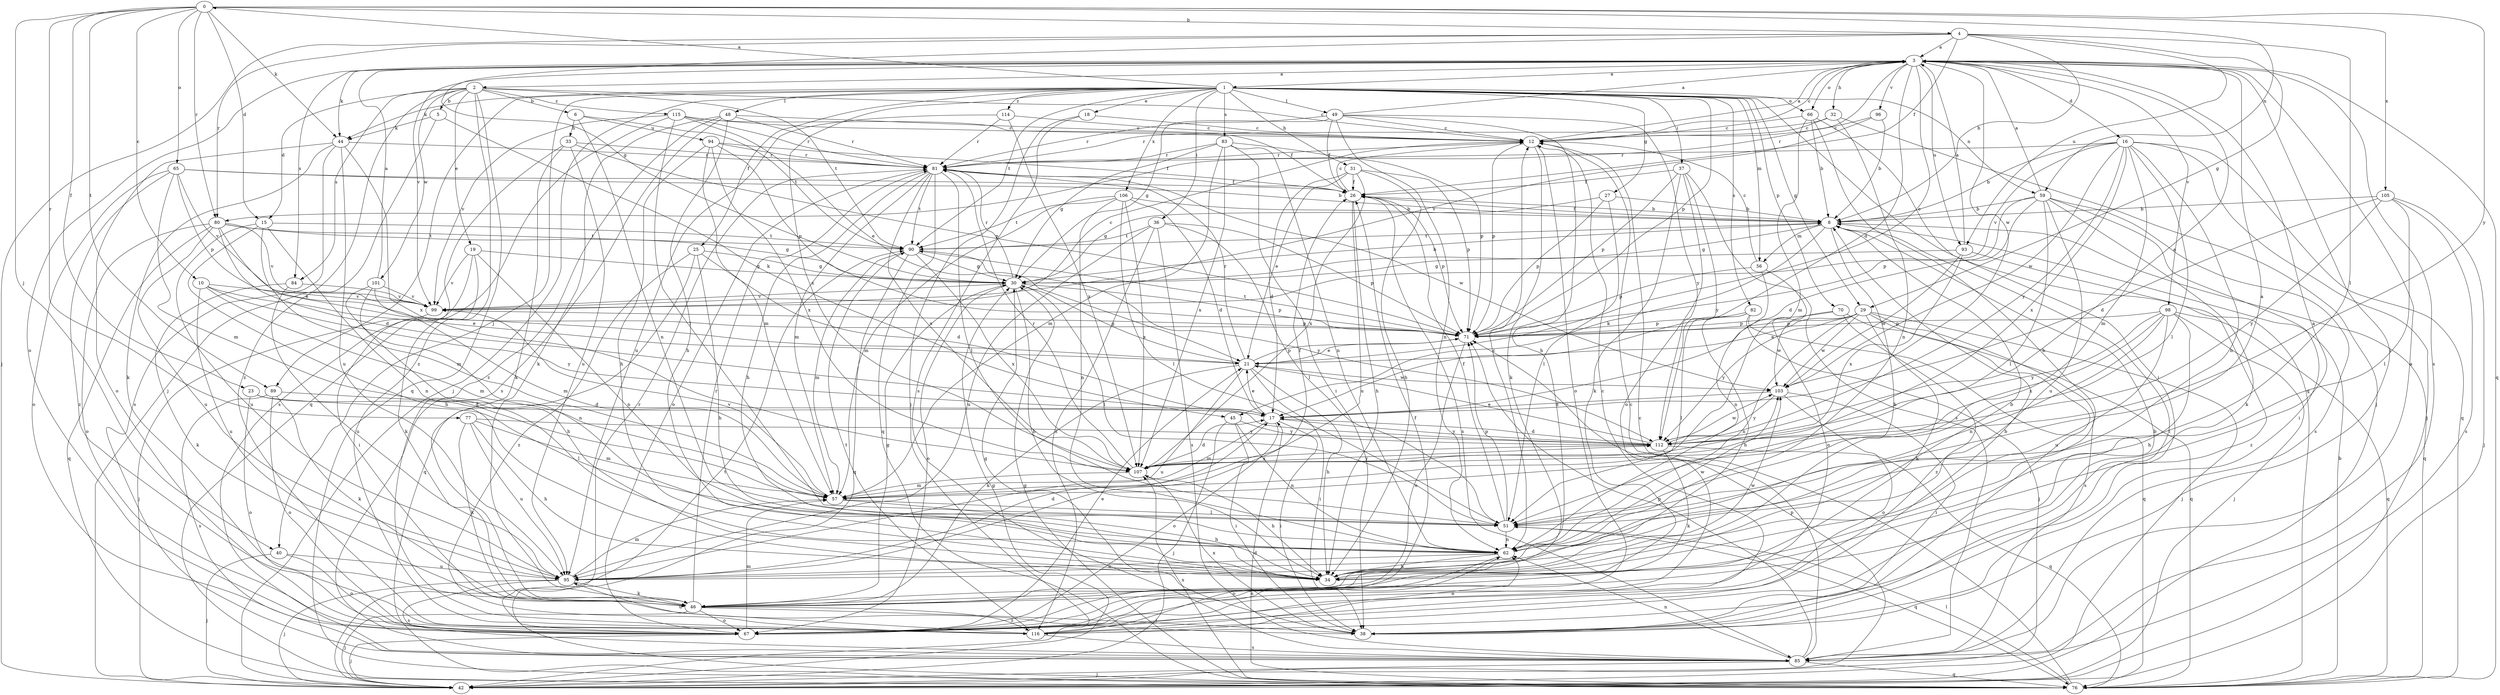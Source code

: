 strict digraph  {
0;
1;
2;
3;
4;
5;
6;
8;
10;
12;
15;
16;
17;
18;
19;
21;
23;
25;
26;
27;
29;
30;
31;
32;
33;
34;
36;
37;
38;
40;
42;
44;
45;
46;
48;
49;
51;
56;
57;
59;
62;
65;
66;
67;
70;
71;
76;
77;
80;
81;
82;
83;
84;
85;
89;
90;
93;
94;
95;
96;
98;
99;
101;
103;
105;
106;
107;
112;
114;
115;
116;
0 -> 4  [label=b];
0 -> 10  [label=c];
0 -> 15  [label=d];
0 -> 23  [label=f];
0 -> 40  [label=j];
0 -> 44  [label=k];
0 -> 59  [label=n];
0 -> 65  [label=o];
0 -> 77  [label=r];
0 -> 80  [label=r];
0 -> 89  [label=t];
0 -> 105  [label=x];
0 -> 112  [label=y];
1 -> 0  [label=a];
1 -> 18  [label=e];
1 -> 25  [label=f];
1 -> 27  [label=g];
1 -> 29  [label=g];
1 -> 31  [label=h];
1 -> 36  [label=i];
1 -> 37  [label=i];
1 -> 40  [label=j];
1 -> 42  [label=j];
1 -> 44  [label=k];
1 -> 48  [label=l];
1 -> 49  [label=l];
1 -> 56  [label=m];
1 -> 59  [label=n];
1 -> 66  [label=o];
1 -> 70  [label=p];
1 -> 71  [label=p];
1 -> 76  [label=q];
1 -> 82  [label=s];
1 -> 83  [label=s];
1 -> 89  [label=t];
1 -> 90  [label=t];
1 -> 106  [label=x];
1 -> 107  [label=x];
1 -> 114  [label=z];
2 -> 5  [label=b];
2 -> 6  [label=b];
2 -> 12  [label=c];
2 -> 15  [label=d];
2 -> 19  [label=e];
2 -> 42  [label=j];
2 -> 76  [label=q];
2 -> 84  [label=s];
2 -> 90  [label=t];
2 -> 101  [label=w];
2 -> 115  [label=z];
2 -> 116  [label=z];
3 -> 1  [label=a];
3 -> 2  [label=a];
3 -> 12  [label=c];
3 -> 16  [label=d];
3 -> 17  [label=d];
3 -> 21  [label=e];
3 -> 32  [label=h];
3 -> 38  [label=i];
3 -> 44  [label=k];
3 -> 66  [label=o];
3 -> 67  [label=o];
3 -> 76  [label=q];
3 -> 80  [label=r];
3 -> 84  [label=s];
3 -> 85  [label=s];
3 -> 93  [label=u];
3 -> 96  [label=v];
3 -> 98  [label=v];
3 -> 99  [label=v];
3 -> 103  [label=w];
4 -> 3  [label=a];
4 -> 8  [label=b];
4 -> 26  [label=f];
4 -> 29  [label=g];
4 -> 30  [label=g];
4 -> 42  [label=j];
4 -> 51  [label=l];
4 -> 80  [label=r];
4 -> 93  [label=u];
5 -> 44  [label=k];
5 -> 45  [label=k];
5 -> 116  [label=z];
6 -> 33  [label=h];
6 -> 62  [label=n];
6 -> 90  [label=t];
6 -> 94  [label=u];
8 -> 26  [label=f];
8 -> 30  [label=g];
8 -> 34  [label=h];
8 -> 38  [label=i];
8 -> 45  [label=k];
8 -> 56  [label=m];
8 -> 76  [label=q];
8 -> 90  [label=t];
10 -> 21  [label=e];
10 -> 57  [label=m];
10 -> 95  [label=u];
10 -> 99  [label=v];
10 -> 112  [label=y];
12 -> 3  [label=a];
12 -> 46  [label=k];
12 -> 67  [label=o];
12 -> 71  [label=p];
12 -> 81  [label=r];
15 -> 34  [label=h];
15 -> 57  [label=m];
15 -> 62  [label=n];
15 -> 90  [label=t];
15 -> 95  [label=u];
16 -> 8  [label=b];
16 -> 42  [label=j];
16 -> 51  [label=l];
16 -> 57  [label=m];
16 -> 62  [label=n];
16 -> 76  [label=q];
16 -> 81  [label=r];
16 -> 99  [label=v];
16 -> 103  [label=w];
16 -> 107  [label=x];
16 -> 112  [label=y];
17 -> 21  [label=e];
17 -> 38  [label=i];
17 -> 57  [label=m];
17 -> 67  [label=o];
17 -> 112  [label=y];
18 -> 12  [label=c];
18 -> 42  [label=j];
18 -> 85  [label=s];
19 -> 30  [label=g];
19 -> 38  [label=i];
19 -> 46  [label=k];
19 -> 62  [label=n];
19 -> 99  [label=v];
21 -> 30  [label=g];
21 -> 34  [label=h];
21 -> 38  [label=i];
21 -> 46  [label=k];
21 -> 71  [label=p];
21 -> 81  [label=r];
21 -> 95  [label=u];
21 -> 103  [label=w];
23 -> 17  [label=d];
23 -> 51  [label=l];
23 -> 67  [label=o];
25 -> 17  [label=d];
25 -> 30  [label=g];
25 -> 34  [label=h];
25 -> 76  [label=q];
25 -> 116  [label=z];
26 -> 8  [label=b];
26 -> 12  [label=c];
26 -> 34  [label=h];
26 -> 71  [label=p];
26 -> 85  [label=s];
26 -> 95  [label=u];
27 -> 8  [label=b];
27 -> 30  [label=g];
27 -> 51  [label=l];
27 -> 71  [label=p];
29 -> 21  [label=e];
29 -> 38  [label=i];
29 -> 42  [label=j];
29 -> 46  [label=k];
29 -> 62  [label=n];
29 -> 71  [label=p];
29 -> 85  [label=s];
29 -> 103  [label=w];
29 -> 112  [label=y];
30 -> 8  [label=b];
30 -> 34  [label=h];
30 -> 51  [label=l];
30 -> 67  [label=o];
30 -> 71  [label=p];
30 -> 81  [label=r];
30 -> 99  [label=v];
31 -> 17  [label=d];
31 -> 21  [label=e];
31 -> 26  [label=f];
31 -> 34  [label=h];
31 -> 71  [label=p];
31 -> 107  [label=x];
32 -> 12  [label=c];
32 -> 42  [label=j];
32 -> 62  [label=n];
32 -> 81  [label=r];
33 -> 46  [label=k];
33 -> 71  [label=p];
33 -> 81  [label=r];
33 -> 85  [label=s];
33 -> 95  [label=u];
34 -> 3  [label=a];
34 -> 8  [label=b];
34 -> 103  [label=w];
36 -> 51  [label=l];
36 -> 71  [label=p];
36 -> 85  [label=s];
36 -> 90  [label=t];
36 -> 95  [label=u];
36 -> 116  [label=z];
37 -> 26  [label=f];
37 -> 46  [label=k];
37 -> 67  [label=o];
37 -> 71  [label=p];
37 -> 85  [label=s];
37 -> 112  [label=y];
38 -> 30  [label=g];
38 -> 107  [label=x];
40 -> 42  [label=j];
40 -> 67  [label=o];
40 -> 95  [label=u];
42 -> 30  [label=g];
42 -> 71  [label=p];
42 -> 90  [label=t];
44 -> 46  [label=k];
44 -> 67  [label=o];
44 -> 81  [label=r];
44 -> 85  [label=s];
44 -> 95  [label=u];
44 -> 107  [label=x];
45 -> 38  [label=i];
45 -> 42  [label=j];
45 -> 62  [label=n];
45 -> 112  [label=y];
46 -> 30  [label=g];
46 -> 38  [label=i];
46 -> 42  [label=j];
46 -> 67  [label=o];
46 -> 81  [label=r];
46 -> 116  [label=z];
48 -> 12  [label=c];
48 -> 34  [label=h];
48 -> 46  [label=k];
48 -> 81  [label=r];
48 -> 85  [label=s];
48 -> 116  [label=z];
49 -> 3  [label=a];
49 -> 12  [label=c];
49 -> 26  [label=f];
49 -> 30  [label=g];
49 -> 34  [label=h];
49 -> 62  [label=n];
49 -> 81  [label=r];
49 -> 112  [label=y];
51 -> 3  [label=a];
51 -> 26  [label=f];
51 -> 62  [label=n];
51 -> 71  [label=p];
51 -> 76  [label=q];
56 -> 12  [label=c];
56 -> 62  [label=n];
56 -> 67  [label=o];
56 -> 71  [label=p];
57 -> 26  [label=f];
57 -> 34  [label=h];
57 -> 51  [label=l];
57 -> 99  [label=v];
59 -> 3  [label=a];
59 -> 8  [label=b];
59 -> 17  [label=d];
59 -> 38  [label=i];
59 -> 46  [label=k];
59 -> 51  [label=l];
59 -> 71  [label=p];
59 -> 85  [label=s];
59 -> 95  [label=u];
62 -> 12  [label=c];
62 -> 34  [label=h];
62 -> 67  [label=o];
62 -> 95  [label=u];
62 -> 103  [label=w];
65 -> 8  [label=b];
65 -> 26  [label=f];
65 -> 57  [label=m];
65 -> 67  [label=o];
65 -> 71  [label=p];
65 -> 99  [label=v];
65 -> 116  [label=z];
66 -> 8  [label=b];
66 -> 12  [label=c];
66 -> 34  [label=h];
66 -> 38  [label=i];
66 -> 57  [label=m];
67 -> 8  [label=b];
67 -> 21  [label=e];
67 -> 42  [label=j];
67 -> 57  [label=m];
67 -> 62  [label=n];
67 -> 81  [label=r];
70 -> 71  [label=p];
70 -> 76  [label=q];
70 -> 103  [label=w];
70 -> 116  [label=z];
71 -> 21  [label=e];
71 -> 67  [label=o];
71 -> 90  [label=t];
76 -> 8  [label=b];
76 -> 12  [label=c];
76 -> 17  [label=d];
76 -> 30  [label=g];
76 -> 51  [label=l];
76 -> 107  [label=x];
77 -> 34  [label=h];
77 -> 46  [label=k];
77 -> 57  [label=m];
77 -> 95  [label=u];
77 -> 112  [label=y];
80 -> 17  [label=d];
80 -> 21  [label=e];
80 -> 30  [label=g];
80 -> 67  [label=o];
80 -> 76  [label=q];
80 -> 90  [label=t];
80 -> 95  [label=u];
80 -> 99  [label=v];
81 -> 26  [label=f];
81 -> 34  [label=h];
81 -> 51  [label=l];
81 -> 57  [label=m];
81 -> 67  [label=o];
81 -> 76  [label=q];
81 -> 90  [label=t];
81 -> 103  [label=w];
81 -> 107  [label=x];
82 -> 34  [label=h];
82 -> 42  [label=j];
82 -> 51  [label=l];
82 -> 71  [label=p];
82 -> 76  [label=q];
83 -> 30  [label=g];
83 -> 38  [label=i];
83 -> 57  [label=m];
83 -> 62  [label=n];
83 -> 71  [label=p];
83 -> 81  [label=r];
83 -> 107  [label=x];
84 -> 46  [label=k];
84 -> 95  [label=u];
84 -> 99  [label=v];
85 -> 3  [label=a];
85 -> 12  [label=c];
85 -> 42  [label=j];
85 -> 62  [label=n];
85 -> 71  [label=p];
85 -> 76  [label=q];
89 -> 17  [label=d];
89 -> 46  [label=k];
89 -> 67  [label=o];
89 -> 85  [label=s];
90 -> 30  [label=g];
90 -> 57  [label=m];
90 -> 76  [label=q];
90 -> 107  [label=x];
90 -> 112  [label=y];
93 -> 3  [label=a];
93 -> 30  [label=g];
93 -> 103  [label=w];
93 -> 107  [label=x];
93 -> 116  [label=z];
94 -> 26  [label=f];
94 -> 34  [label=h];
94 -> 57  [label=m];
94 -> 71  [label=p];
94 -> 81  [label=r];
94 -> 107  [label=x];
95 -> 17  [label=d];
95 -> 42  [label=j];
95 -> 46  [label=k];
95 -> 57  [label=m];
95 -> 85  [label=s];
96 -> 8  [label=b];
96 -> 12  [label=c];
96 -> 99  [label=v];
98 -> 34  [label=h];
98 -> 42  [label=j];
98 -> 62  [label=n];
98 -> 71  [label=p];
98 -> 76  [label=q];
98 -> 95  [label=u];
98 -> 107  [label=x];
98 -> 112  [label=y];
99 -> 12  [label=c];
99 -> 42  [label=j];
99 -> 71  [label=p];
101 -> 3  [label=a];
101 -> 34  [label=h];
101 -> 57  [label=m];
101 -> 62  [label=n];
101 -> 99  [label=v];
103 -> 17  [label=d];
103 -> 38  [label=i];
103 -> 67  [label=o];
103 -> 112  [label=y];
105 -> 8  [label=b];
105 -> 17  [label=d];
105 -> 42  [label=j];
105 -> 51  [label=l];
105 -> 85  [label=s];
105 -> 112  [label=y];
106 -> 8  [label=b];
106 -> 17  [label=d];
106 -> 51  [label=l];
106 -> 57  [label=m];
106 -> 62  [label=n];
106 -> 90  [label=t];
106 -> 107  [label=x];
107 -> 17  [label=d];
107 -> 34  [label=h];
107 -> 57  [label=m];
107 -> 81  [label=r];
107 -> 112  [label=y];
112 -> 3  [label=a];
112 -> 17  [label=d];
112 -> 21  [label=e];
112 -> 46  [label=k];
112 -> 76  [label=q];
112 -> 103  [label=w];
112 -> 107  [label=x];
114 -> 12  [label=c];
114 -> 81  [label=r];
114 -> 95  [label=u];
114 -> 107  [label=x];
115 -> 12  [label=c];
115 -> 21  [label=e];
115 -> 26  [label=f];
115 -> 51  [label=l];
115 -> 76  [label=q];
115 -> 81  [label=r];
115 -> 99  [label=v];
116 -> 8  [label=b];
116 -> 12  [label=c];
116 -> 26  [label=f];
116 -> 62  [label=n];
116 -> 85  [label=s];
116 -> 90  [label=t];
116 -> 95  [label=u];
}
